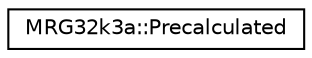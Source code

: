 digraph "Graphical Class Hierarchy"
{
 // LATEX_PDF_SIZE
  edge [fontname="Helvetica",fontsize="10",labelfontname="Helvetica",labelfontsize="10"];
  node [fontname="Helvetica",fontsize="10",shape=record];
  rankdir="LR";
  Node0 [label="MRG32k3a::Precalculated",height=0.2,width=0.4,color="black", fillcolor="white", style="filled",URL="$struct_m_r_g32k3a_1_1_precalculated.html",tooltip="The transition matrices of the two MRG components (in matrix form), raised to all powers of 2 from 1 ..."];
}
